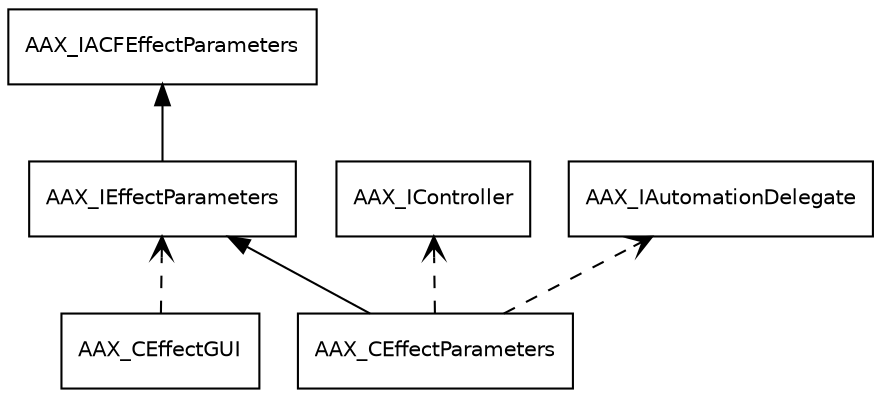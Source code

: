//        Copyright 2016 by Avid Technology, Inc.
digraph aax_ieffectparams_related {
	rankdir=BT;
	node [shape=record, fontname=Helvetica, fontsize=10];

	iacfdata [ label="AAX_IACFEffectParameters" URL="\ref AAX_IACFEffectParameters"];
	idata [ label="AAX_IEffectParameters" URL="\ref AAX_IEffectParameters"];
	cdata [ label="AAX_CEffectParameters" URL="\ref AAX_CEffectParameters"];
	cgui [ label="AAX_CEffectGUI" URL="\ref AAX_CEffectGUI"];
	iplugin [ label="AAX_IController" URL="\ref AAX_IController"];
	iauto [ label="AAX_IAutomationDelegate" URL="\ref AAX_IAutomationDelegate"];

	// Using cparam here as a proxy for cdata...
	cdata -> idata;
	cdata -> iplugin [ arrowhead="open", style="dashed" ];
	cdata -> iauto [ arrowhead="open", style="dashed" ];

	idata -> iacfdata;
	cgui -> idata [ arrowhead="open", style="dashed" ];
}
